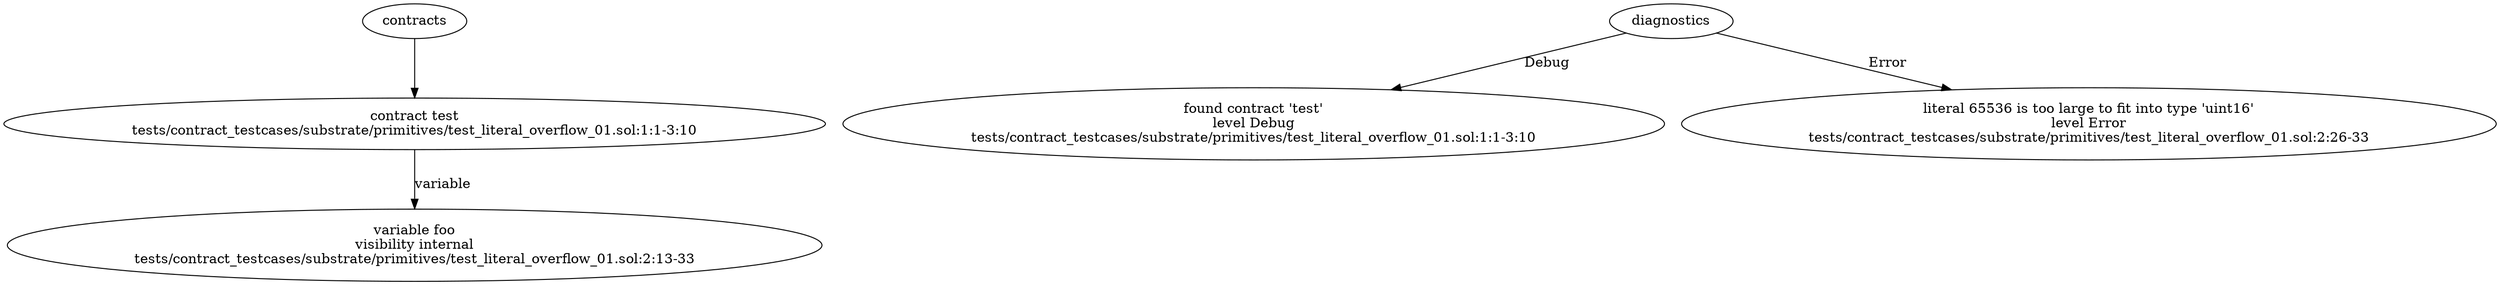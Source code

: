 strict digraph "tests/contract_testcases/substrate/primitives/test_literal_overflow_01.sol" {
	contract [label="contract test\ntests/contract_testcases/substrate/primitives/test_literal_overflow_01.sol:1:1-3:10"]
	var [label="variable foo\nvisibility internal\ntests/contract_testcases/substrate/primitives/test_literal_overflow_01.sol:2:13-33"]
	diagnostic [label="found contract 'test'\nlevel Debug\ntests/contract_testcases/substrate/primitives/test_literal_overflow_01.sol:1:1-3:10"]
	diagnostic_6 [label="literal 65536 is too large to fit into type 'uint16'\nlevel Error\ntests/contract_testcases/substrate/primitives/test_literal_overflow_01.sol:2:26-33"]
	contracts -> contract
	contract -> var [label="variable"]
	diagnostics -> diagnostic [label="Debug"]
	diagnostics -> diagnostic_6 [label="Error"]
}
